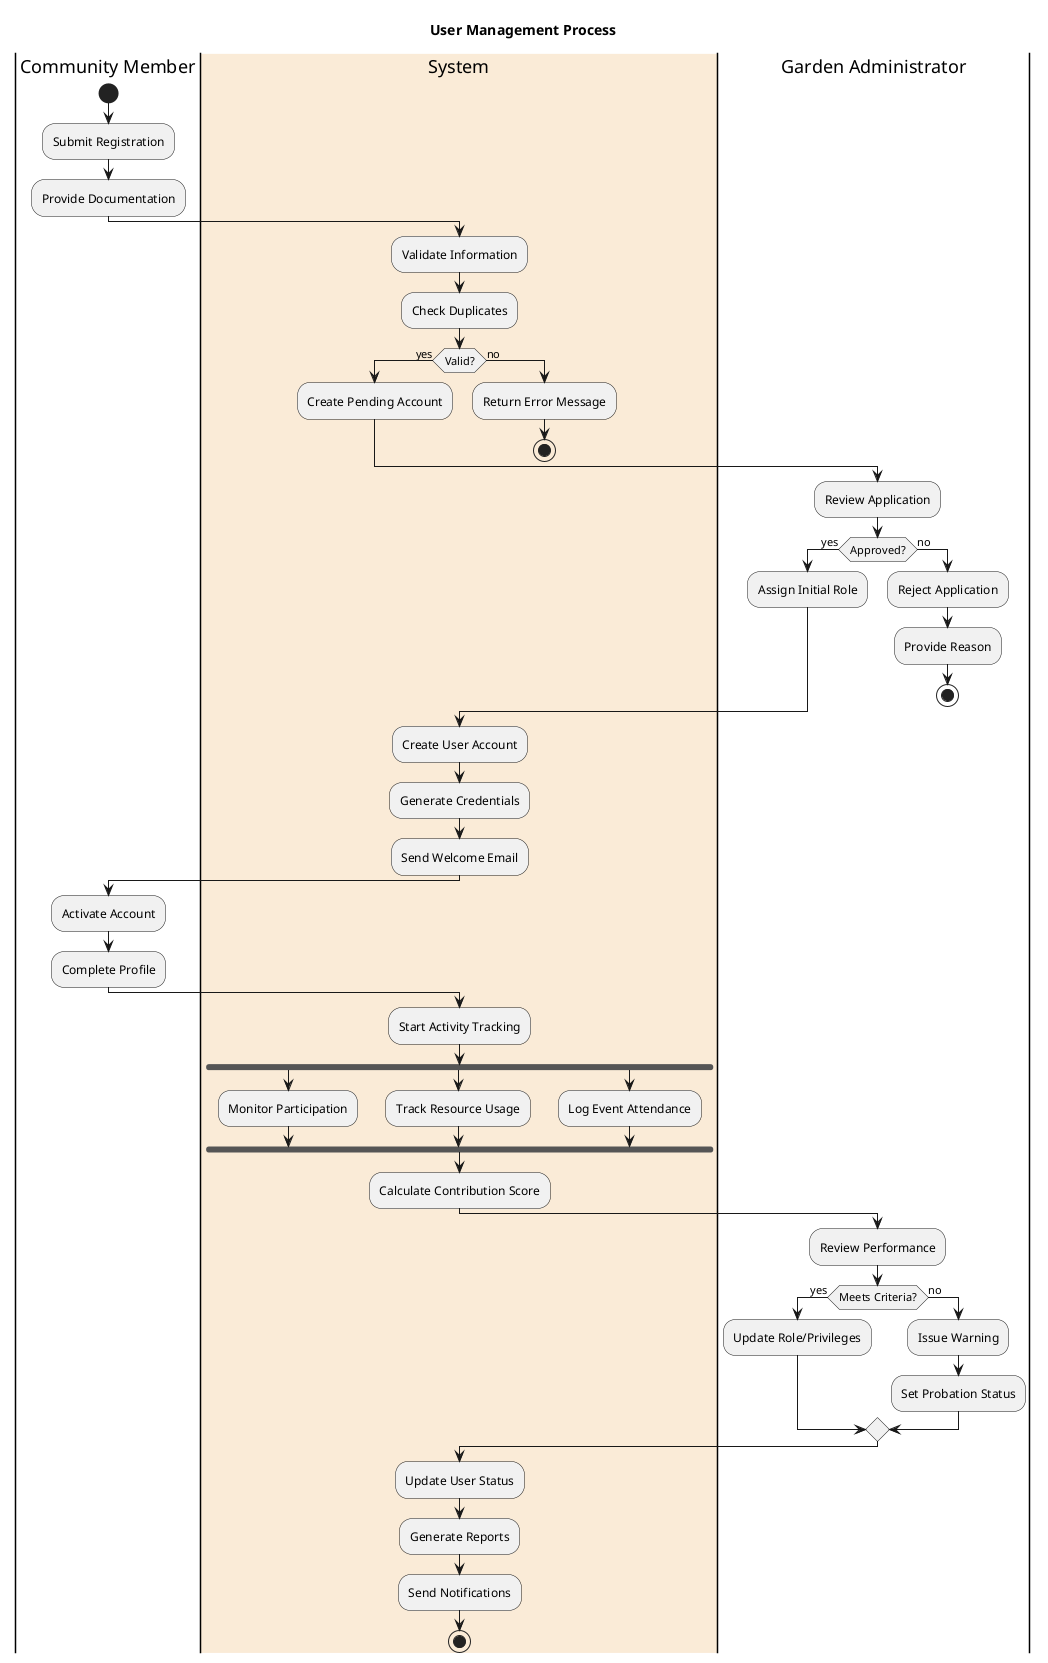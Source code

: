 @startuml
!define BPMN(x) <b>x</b>
title User Management Process

|Community Member|
start
:Submit Registration;
:Provide Documentation;

|System|
:Validate Information;
:Check Duplicates;
if (Valid?) then (yes)
  :Create Pending Account;
else (no)
  :Return Error Message;
  stop
endif

|Garden Administrator|
:Review Application;
if (Approved?) then (yes)
  :Assign Initial Role;
else (no)
  :Reject Application;
  :Provide Reason;
  stop
endif

|System|
:Create User Account;
:Generate Credentials;
:Send Welcome Email;

|Community Member|
:Activate Account;
:Complete Profile;

|System|
:Start Activity Tracking;

|#AntiqueWhite|System|
fork
  :Monitor Participation;
fork again
  :Track Resource Usage;
fork again
  :Log Event Attendance;
end fork
:Calculate Contribution Score;

|Garden Administrator|
:Review Performance;
if (Meets Criteria?) then (yes)
  :Update Role/Privileges;
else (no)
  :Issue Warning;
  :Set Probation Status;
endif

|System|
:Update User Status;
:Generate Reports;
:Send Notifications;
stop

@enduml 